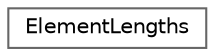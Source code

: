 digraph "Graphical Class Hierarchy"
{
 // LATEX_PDF_SIZE
  bgcolor="transparent";
  edge [fontname=Helvetica,fontsize=10,labelfontname=Helvetica,labelfontsize=10];
  node [fontname=Helvetica,fontsize=10,shape=box,height=0.2,width=0.4];
  rankdir="LR";
  Node0 [id="Node000000",label="ElementLengths",height=0.2,width=0.4,color="grey40", fillcolor="white", style="filled",URL="$structElementLengths.html",tooltip=" "];
}
